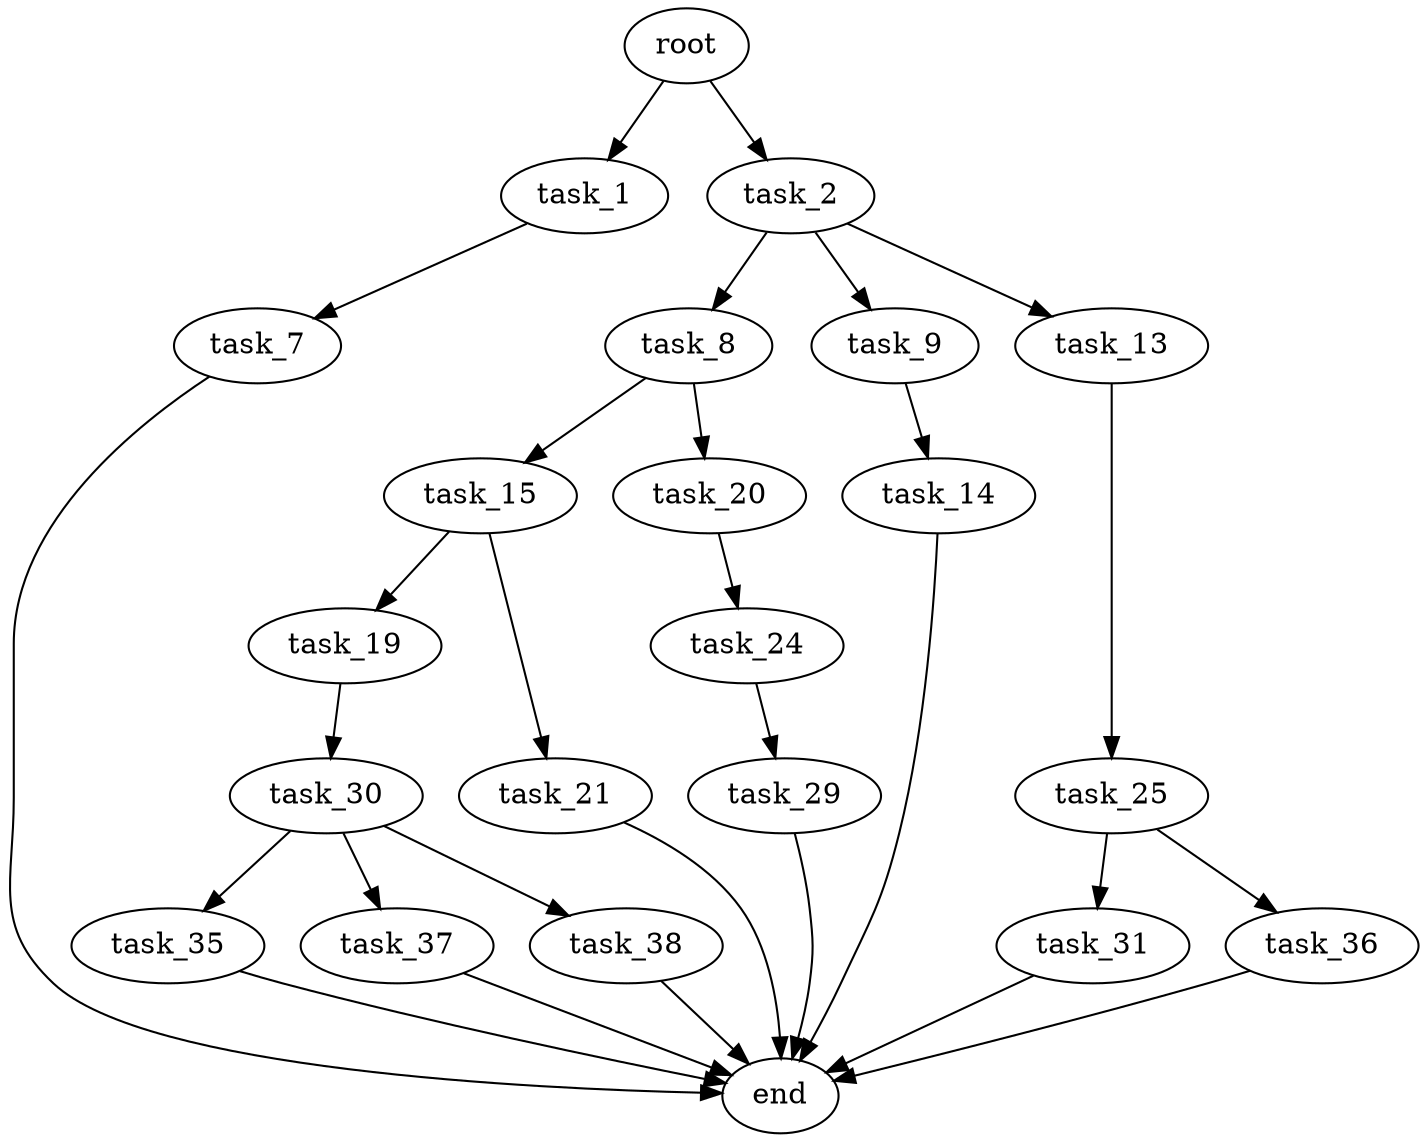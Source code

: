 digraph G {
  root [size="0.000000"];
  task_1 [size="154346560005.000000"];
  task_2 [size="32481863004.000000"];
  task_7 [size="4751317896.000000"];
  task_8 [size="8589934592.000000"];
  task_9 [size="542671063082.000000"];
  task_13 [size="21669822394.000000"];
  end [size="0.000000"];
  task_15 [size="23087543966.000000"];
  task_20 [size="846340242.000000"];
  task_14 [size="7989727977.000000"];
  task_25 [size="956570099316.000000"];
  task_19 [size="231928233984.000000"];
  task_21 [size="208837088928.000000"];
  task_30 [size="28991029248.000000"];
  task_24 [size="9935741321.000000"];
  task_29 [size="1733014401.000000"];
  task_31 [size="35275317947.000000"];
  task_36 [size="231928233984.000000"];
  task_35 [size="1073741824000.000000"];
  task_37 [size="47070749998.000000"];
  task_38 [size="6576008692.000000"];

  root -> task_1 [size="1.000000"];
  root -> task_2 [size="1.000000"];
  task_1 -> task_7 [size="679477248.000000"];
  task_2 -> task_8 [size="134217728.000000"];
  task_2 -> task_9 [size="134217728.000000"];
  task_2 -> task_13 [size="134217728.000000"];
  task_7 -> end [size="1.000000"];
  task_8 -> task_15 [size="33554432.000000"];
  task_8 -> task_20 [size="33554432.000000"];
  task_9 -> task_14 [size="411041792.000000"];
  task_13 -> task_25 [size="838860800.000000"];
  task_15 -> task_19 [size="536870912.000000"];
  task_15 -> task_21 [size="536870912.000000"];
  task_20 -> task_24 [size="33554432.000000"];
  task_14 -> end [size="1.000000"];
  task_25 -> task_31 [size="679477248.000000"];
  task_25 -> task_36 [size="679477248.000000"];
  task_19 -> task_30 [size="301989888.000000"];
  task_21 -> end [size="1.000000"];
  task_30 -> task_35 [size="75497472.000000"];
  task_30 -> task_37 [size="75497472.000000"];
  task_30 -> task_38 [size="75497472.000000"];
  task_24 -> task_29 [size="33554432.000000"];
  task_29 -> end [size="1.000000"];
  task_31 -> end [size="1.000000"];
  task_36 -> end [size="1.000000"];
  task_35 -> end [size="1.000000"];
  task_37 -> end [size="1.000000"];
  task_38 -> end [size="1.000000"];
}
